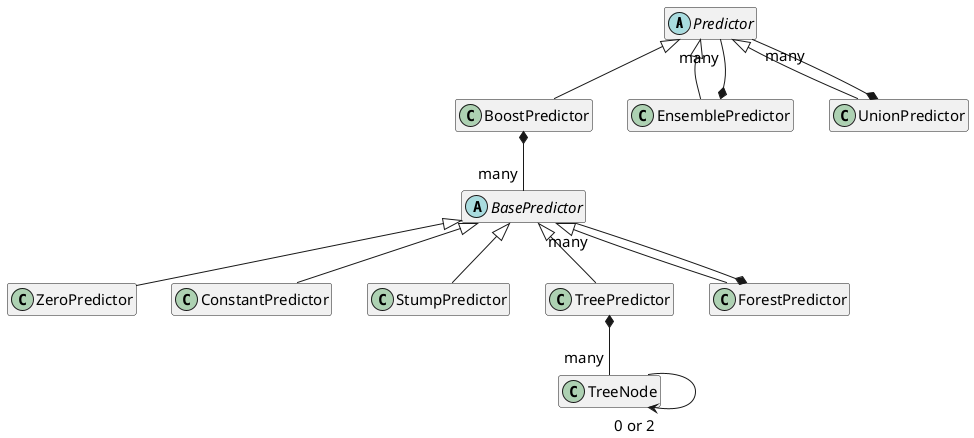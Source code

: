 @startuml

hide members
skinparam defaultFontSize 15


abstract Predictor
class BoostPredictor
class EnsemblePredictor
class UnionPredictor

Predictor <|-- BoostPredictor
Predictor <|-- EnsemblePredictor
Predictor <|-- UnionPredictor

EnsemblePredictor *-- "many" Predictor
UnionPredictor *-- "many" Predictor


abstract BasePredictor
class ZeroPredictor
class ConstantPredictor
class StumpPredictor
class TreePredictor
class ForestPredictor
class TreeNode

BasePredictor <|-- ZeroPredictor
BasePredictor <|-- ConstantPredictor
BasePredictor <|-- StumpPredictor
BasePredictor <|-- TreePredictor
BasePredictor <|-- ForestPredictor

ForestPredictor *-- "many" BasePredictor

BoostPredictor *-- "many" BasePredictor

TreePredictor *-- "many" TreeNode

TreeNode --> "0 or 2" TreeNode


@enduml

